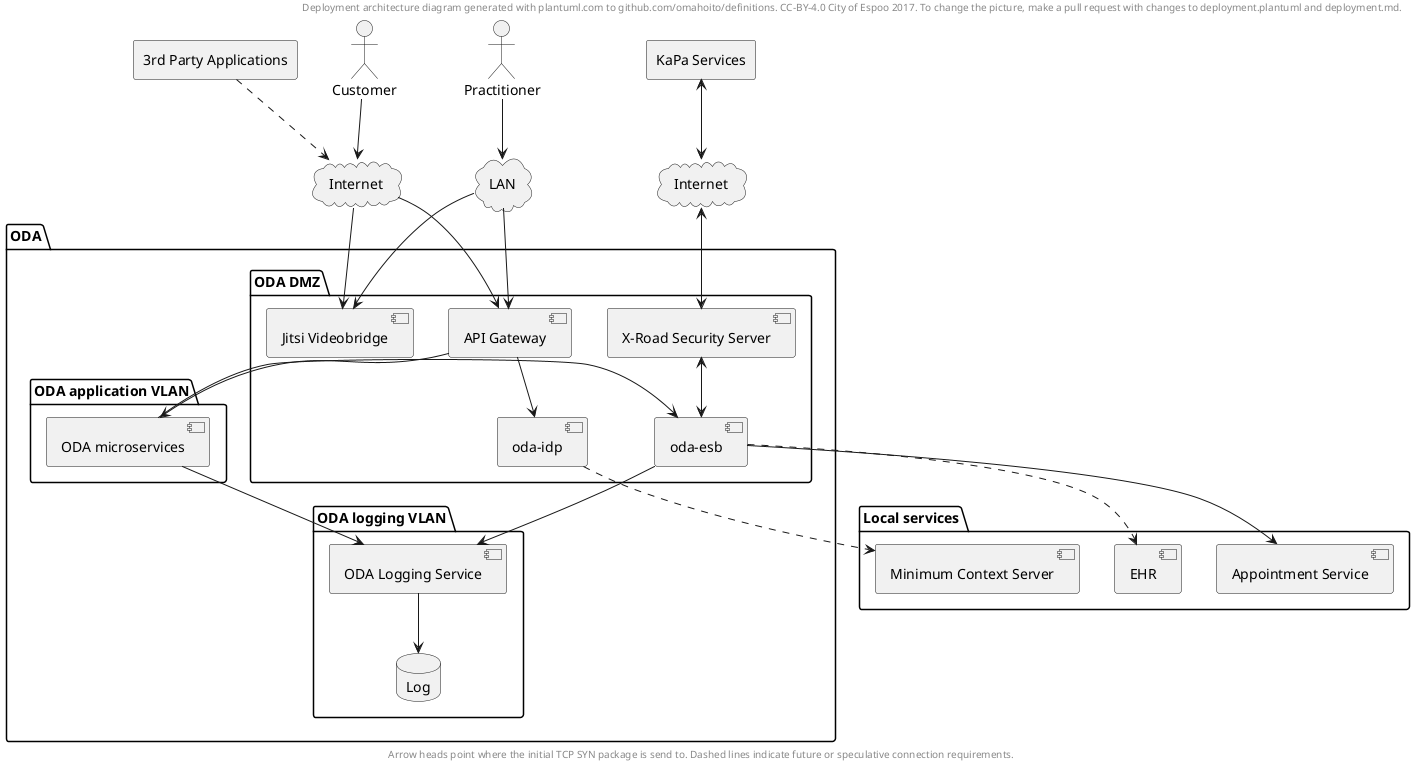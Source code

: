 @startuml

header
Deployment architecture diagram generated with plantuml.com to github.com/omahoito/definitions. \
CC-BY-4.0 City of Espoo 2017. \
To change the picture, make a pull request with changes to deployment.plantuml and deployment.md.
endheader

footer
Arrow heads point where the initial TCP SYN package is send to. \
Dashed lines indicate future or speculative connection requirements.
endfooter

actor Customer
actor Practitioner
agent "KaPa Services" as ks
agent "3rd Party Applications" as apps

cloud Internet as public
cloud LAN
cloud Internet as kapa

Customer --> public
Practitioner --> LAN
ks <--> kapa
apps ..> public

folder "Local services" {
    component "Appointment Service" as appointments
    component "Minimum Context Server" as mctx
    component EHR
}

folder ODA {
    folder "ODA DMZ" {
        component "X-Road Security Server" as sec
        component "oda-esb" as esb
        component "API Gateway" as gw
        component "oda-idp" as idp
        component "Jitsi Videobridge" as jitsi

    }
    folder "ODA application VLAN" {
        component "ODA microservices" as x
    }

    folder "ODA logging VLAN" {
        component "ODA Logging Service" as logging
        database Log
        logging --> Log
    }
}

public --> gw
public --> jitsi
LAN --> gw
LAN --> jitsi

sec <--> esb
esb --> appointments
esb ..> EHR
esb --> logging

gw --> idp
idp ..> mctx

kapa <--> sec

gw --> x
x --> esb
x --> logging

@enduml
